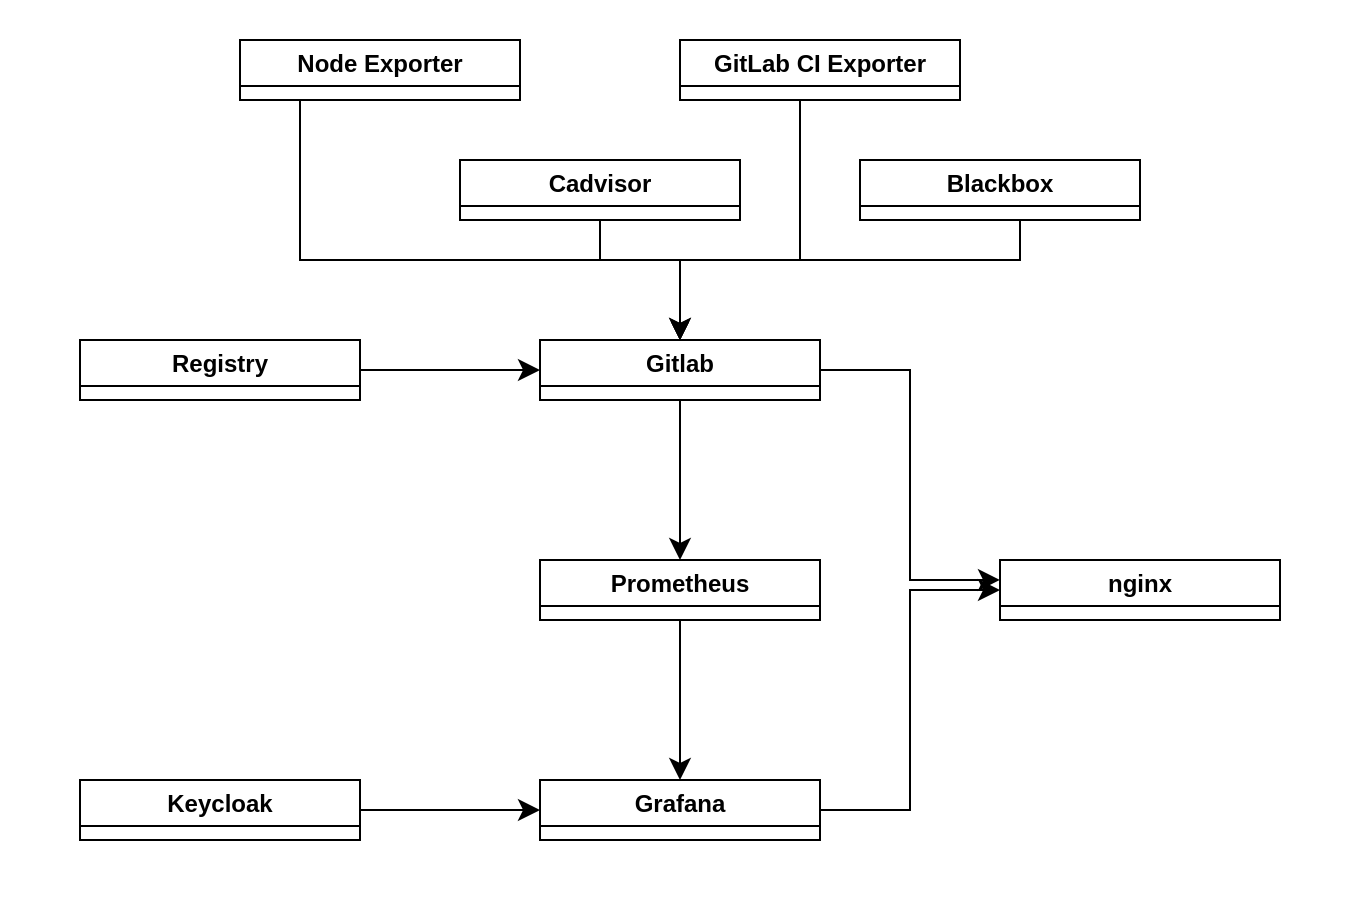<mxfile version="23.1.5" type="device">
  <diagram name="Page-1" id="t5IGsh8d9YDuiB6KH6eN">
    <mxGraphModel dx="732" dy="1099" grid="1" gridSize="10" guides="1" tooltips="1" connect="1" arrows="1" fold="1" page="1" pageScale="1" pageWidth="850" pageHeight="1100" background="#ffffff" math="0" shadow="0">
      <root>
        <mxCell id="0" />
        <mxCell id="1" parent="0" />
        <mxCell id="oxyW2Y3rn5X7JD119dcl-26" value="" style="rounded=0;whiteSpace=wrap;html=1;strokeColor=none;" parent="1" vertex="1">
          <mxGeometry x="80" y="110" width="680" height="460" as="geometry" />
        </mxCell>
        <mxCell id="oxyW2Y3rn5X7JD119dcl-12" style="edgeStyle=none;curved=1;rounded=0;orthogonalLoop=1;jettySize=auto;html=1;fontSize=12;startSize=8;endSize=8;" parent="1" source="oxyW2Y3rn5X7JD119dcl-5" target="oxyW2Y3rn5X7JD119dcl-7" edge="1">
          <mxGeometry relative="1" as="geometry" />
        </mxCell>
        <mxCell id="oxyW2Y3rn5X7JD119dcl-17" style="edgeStyle=orthogonalEdgeStyle;rounded=0;orthogonalLoop=1;jettySize=auto;html=1;fontSize=12;startSize=8;endSize=8;entryX=0;entryY=0.333;entryDx=0;entryDy=0;entryPerimeter=0;" parent="1" source="oxyW2Y3rn5X7JD119dcl-5" target="oxyW2Y3rn5X7JD119dcl-15" edge="1">
          <mxGeometry relative="1" as="geometry">
            <mxPoint x="590" y="400" as="targetPoint" />
          </mxGeometry>
        </mxCell>
        <mxCell id="oxyW2Y3rn5X7JD119dcl-5" value="Gitlab" style="swimlane;whiteSpace=wrap;html=1;" parent="1" vertex="1" collapsed="1">
          <mxGeometry x="350" y="280" width="140" height="30" as="geometry">
            <mxRectangle x="425" y="180" width="200" height="200" as="alternateBounds" />
          </mxGeometry>
        </mxCell>
        <mxCell id="oxyW2Y3rn5X7JD119dcl-11" style="edgeStyle=none;curved=1;rounded=0;orthogonalLoop=1;jettySize=auto;html=1;entryX=0.5;entryY=0;entryDx=0;entryDy=0;fontSize=12;startSize=8;endSize=8;" parent="1" source="oxyW2Y3rn5X7JD119dcl-7" target="oxyW2Y3rn5X7JD119dcl-8" edge="1">
          <mxGeometry relative="1" as="geometry" />
        </mxCell>
        <mxCell id="oxyW2Y3rn5X7JD119dcl-7" value="Prometheus" style="swimlane;whiteSpace=wrap;html=1;startSize=23;" parent="1" vertex="1" collapsed="1">
          <mxGeometry x="350" y="390" width="140" height="30" as="geometry">
            <mxRectangle x="330" y="500" width="200" height="200" as="alternateBounds" />
          </mxGeometry>
        </mxCell>
        <mxCell id="oxyW2Y3rn5X7JD119dcl-18" style="edgeStyle=orthogonalEdgeStyle;rounded=0;orthogonalLoop=1;jettySize=auto;html=1;entryX=0;entryY=0.5;entryDx=0;entryDy=0;fontSize=12;startSize=8;endSize=8;" parent="1" source="oxyW2Y3rn5X7JD119dcl-8" target="oxyW2Y3rn5X7JD119dcl-15" edge="1">
          <mxGeometry relative="1" as="geometry" />
        </mxCell>
        <mxCell id="oxyW2Y3rn5X7JD119dcl-8" value="Grafana" style="swimlane;whiteSpace=wrap;html=1;startSize=23;" parent="1" vertex="1" collapsed="1">
          <mxGeometry x="350" y="500" width="140" height="30" as="geometry">
            <mxRectangle x="330" y="500" width="200" height="200" as="alternateBounds" />
          </mxGeometry>
        </mxCell>
        <mxCell id="oxyW2Y3rn5X7JD119dcl-14" style="edgeStyle=none;curved=1;rounded=0;orthogonalLoop=1;jettySize=auto;html=1;fontSize=12;startSize=8;endSize=8;" parent="1" source="oxyW2Y3rn5X7JD119dcl-13" target="oxyW2Y3rn5X7JD119dcl-5" edge="1">
          <mxGeometry relative="1" as="geometry" />
        </mxCell>
        <mxCell id="oxyW2Y3rn5X7JD119dcl-13" value="Registry" style="swimlane;whiteSpace=wrap;html=1;startSize=23;" parent="1" vertex="1" collapsed="1">
          <mxGeometry x="120" y="280" width="140" height="30" as="geometry">
            <mxRectangle x="330" y="500" width="200" height="200" as="alternateBounds" />
          </mxGeometry>
        </mxCell>
        <mxCell id="oxyW2Y3rn5X7JD119dcl-15" value="nginx" style="swimlane;whiteSpace=wrap;html=1;startSize=23;" parent="1" vertex="1" collapsed="1">
          <mxGeometry x="580" y="390" width="140" height="30" as="geometry">
            <mxRectangle x="330" y="500" width="200" height="200" as="alternateBounds" />
          </mxGeometry>
        </mxCell>
        <mxCell id="oxyW2Y3rn5X7JD119dcl-21" style="edgeStyle=none;curved=1;rounded=0;orthogonalLoop=1;jettySize=auto;html=1;fontSize=12;startSize=8;endSize=8;" parent="1" source="oxyW2Y3rn5X7JD119dcl-20" target="oxyW2Y3rn5X7JD119dcl-8" edge="1">
          <mxGeometry relative="1" as="geometry" />
        </mxCell>
        <mxCell id="oxyW2Y3rn5X7JD119dcl-20" value="Keycloak" style="swimlane;whiteSpace=wrap;html=1;startSize=23;" parent="1" vertex="1" collapsed="1">
          <mxGeometry x="120" y="500" width="140" height="30" as="geometry">
            <mxRectangle x="330" y="500" width="200" height="200" as="alternateBounds" />
          </mxGeometry>
        </mxCell>
        <mxCell id="oxyW2Y3rn5X7JD119dcl-24" style="edgeStyle=orthogonalEdgeStyle;rounded=0;orthogonalLoop=1;jettySize=auto;html=1;entryX=0.5;entryY=0;entryDx=0;entryDy=0;fontSize=12;startSize=8;endSize=8;" parent="1" source="oxyW2Y3rn5X7JD119dcl-22" target="oxyW2Y3rn5X7JD119dcl-5" edge="1">
          <mxGeometry relative="1" as="geometry">
            <Array as="points">
              <mxPoint x="230" y="240" />
              <mxPoint x="420" y="240" />
            </Array>
          </mxGeometry>
        </mxCell>
        <mxCell id="oxyW2Y3rn5X7JD119dcl-22" value="Node Exporter" style="swimlane;whiteSpace=wrap;html=1;startSize=23;" parent="1" vertex="1" collapsed="1">
          <mxGeometry x="200" y="130" width="140" height="30" as="geometry">
            <mxRectangle x="425" y="180" width="200" height="200" as="alternateBounds" />
          </mxGeometry>
        </mxCell>
        <mxCell id="oxyW2Y3rn5X7JD119dcl-25" style="edgeStyle=orthogonalEdgeStyle;rounded=0;orthogonalLoop=1;jettySize=auto;html=1;entryX=0.5;entryY=0;entryDx=0;entryDy=0;fontSize=12;startSize=8;endSize=8;" parent="1" source="oxyW2Y3rn5X7JD119dcl-23" target="oxyW2Y3rn5X7JD119dcl-5" edge="1">
          <mxGeometry relative="1" as="geometry">
            <Array as="points">
              <mxPoint x="380" y="240" />
              <mxPoint x="420" y="240" />
            </Array>
          </mxGeometry>
        </mxCell>
        <mxCell id="oxyW2Y3rn5X7JD119dcl-23" value="Cadvisor" style="swimlane;whiteSpace=wrap;html=1;" parent="1" vertex="1" collapsed="1">
          <mxGeometry x="310" y="190" width="140" height="30" as="geometry">
            <mxRectangle x="425" y="180" width="200" height="200" as="alternateBounds" />
          </mxGeometry>
        </mxCell>
        <mxCell id="mQ8_XkuDGPz5ov-F_9oT-2" style="edgeStyle=orthogonalEdgeStyle;rounded=0;orthogonalLoop=1;jettySize=auto;html=1;entryX=0.5;entryY=0;entryDx=0;entryDy=0;" edge="1" parent="1" source="mQ8_XkuDGPz5ov-F_9oT-1" target="oxyW2Y3rn5X7JD119dcl-5">
          <mxGeometry relative="1" as="geometry">
            <Array as="points">
              <mxPoint x="480" y="240" />
              <mxPoint x="420" y="240" />
            </Array>
          </mxGeometry>
        </mxCell>
        <mxCell id="mQ8_XkuDGPz5ov-F_9oT-1" value="GitLab CI Exporter" style="swimlane;whiteSpace=wrap;html=1;" vertex="1" collapsed="1" parent="1">
          <mxGeometry x="420" y="130" width="140" height="30" as="geometry">
            <mxRectangle x="425" y="180" width="200" height="200" as="alternateBounds" />
          </mxGeometry>
        </mxCell>
        <mxCell id="mQ8_XkuDGPz5ov-F_9oT-4" style="edgeStyle=orthogonalEdgeStyle;rounded=0;orthogonalLoop=1;jettySize=auto;html=1;" edge="1" parent="1" source="mQ8_XkuDGPz5ov-F_9oT-3" target="oxyW2Y3rn5X7JD119dcl-5">
          <mxGeometry relative="1" as="geometry">
            <Array as="points">
              <mxPoint x="590" y="240" />
              <mxPoint x="420" y="240" />
            </Array>
          </mxGeometry>
        </mxCell>
        <mxCell id="mQ8_XkuDGPz5ov-F_9oT-3" value="Blackbox" style="swimlane;whiteSpace=wrap;html=1;" vertex="1" collapsed="1" parent="1">
          <mxGeometry x="510" y="190" width="140" height="30" as="geometry">
            <mxRectangle x="425" y="180" width="200" height="200" as="alternateBounds" />
          </mxGeometry>
        </mxCell>
      </root>
    </mxGraphModel>
  </diagram>
</mxfile>

